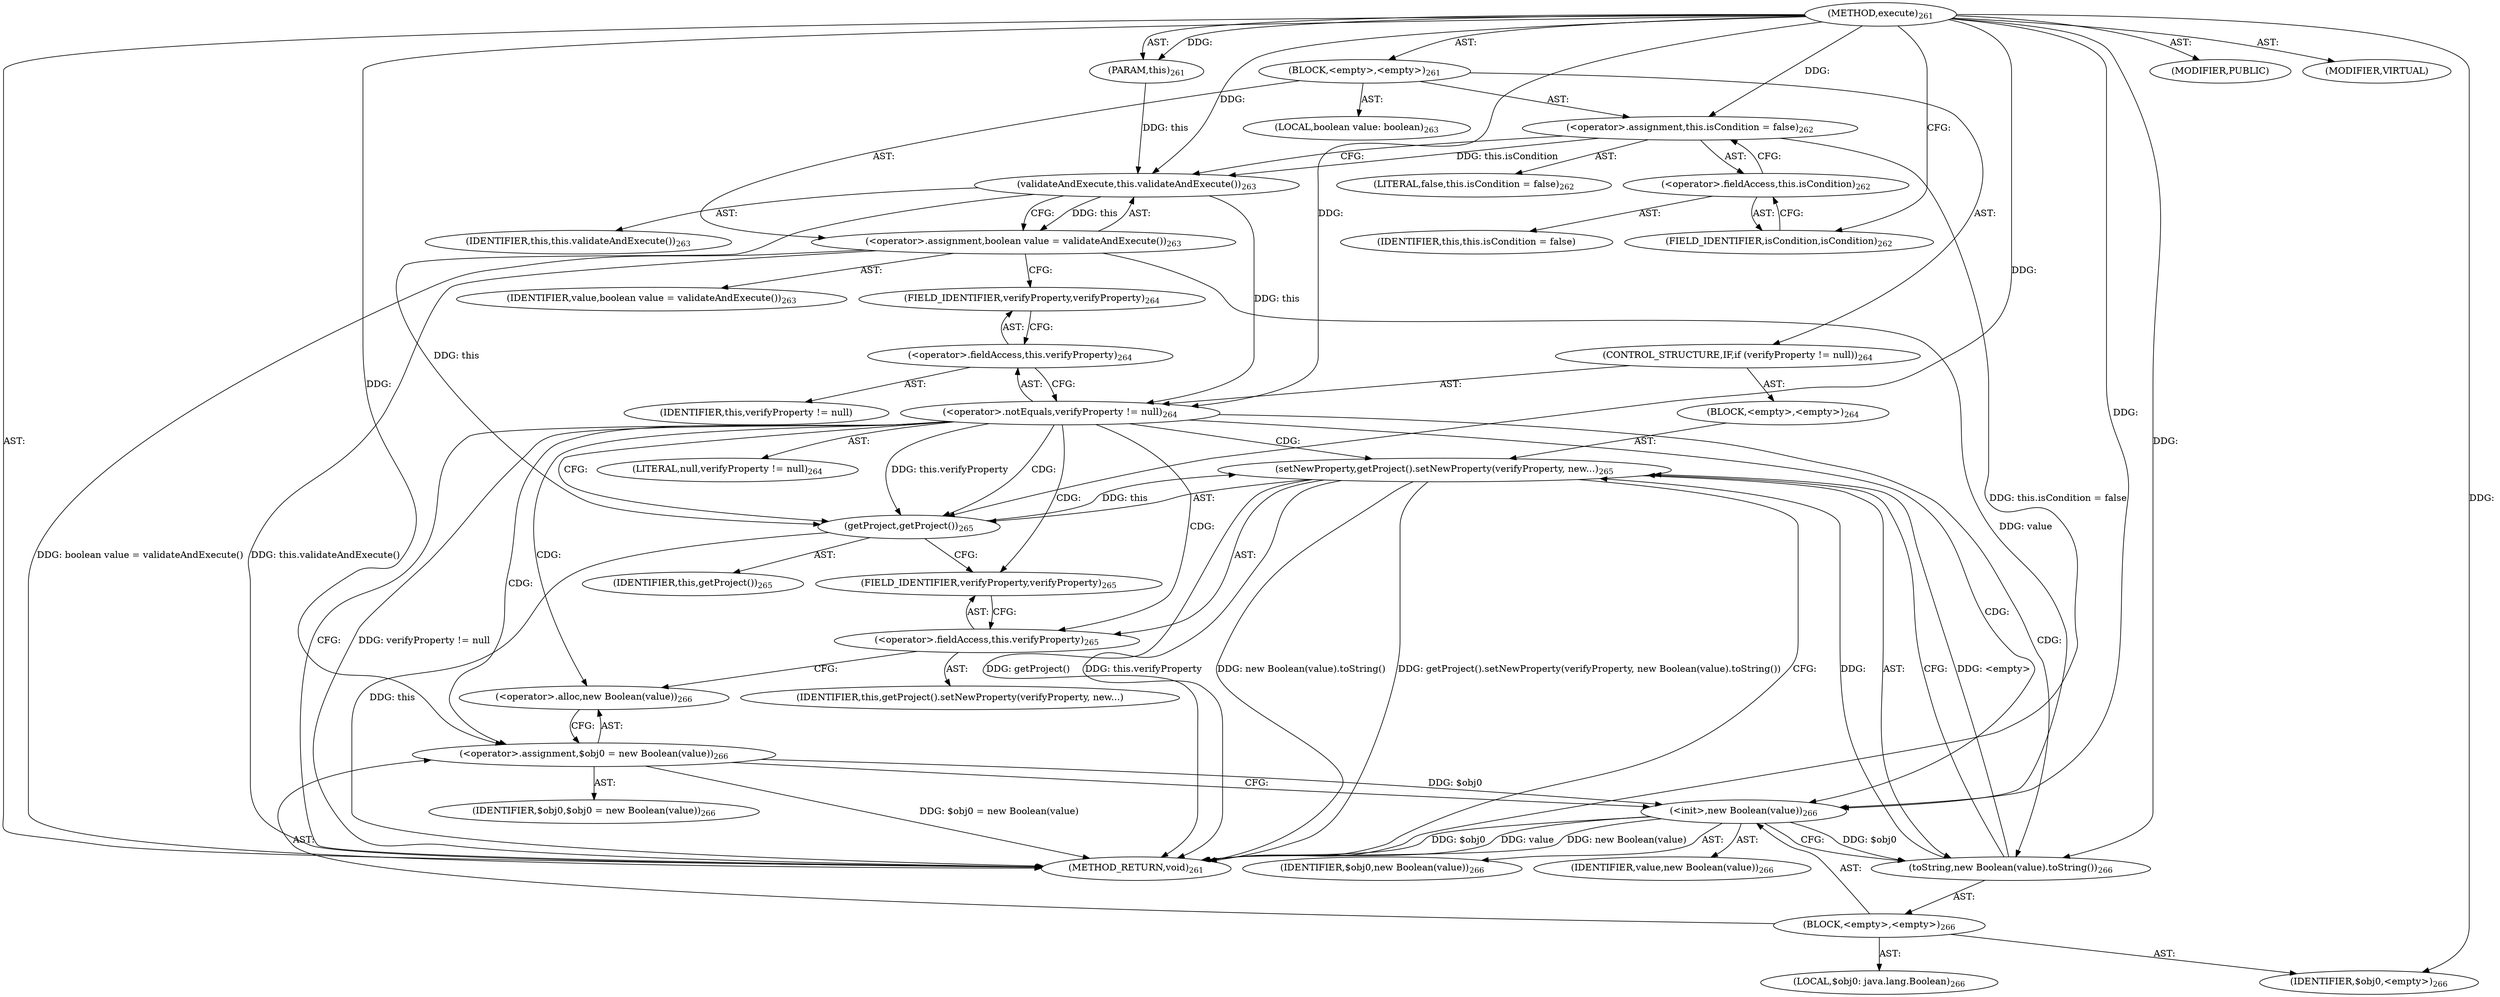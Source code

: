 digraph "execute" {  
"111669149707" [label = <(METHOD,execute)<SUB>261</SUB>> ]
"115964117002" [label = <(PARAM,this)<SUB>261</SUB>> ]
"25769803787" [label = <(BLOCK,&lt;empty&gt;,&lt;empty&gt;)<SUB>261</SUB>> ]
"30064771094" [label = <(&lt;operator&gt;.assignment,this.isCondition = false)<SUB>262</SUB>> ]
"30064771095" [label = <(&lt;operator&gt;.fieldAccess,this.isCondition)<SUB>262</SUB>> ]
"68719476780" [label = <(IDENTIFIER,this,this.isCondition = false)> ]
"55834574859" [label = <(FIELD_IDENTIFIER,isCondition,isCondition)<SUB>262</SUB>> ]
"90194313216" [label = <(LITERAL,false,this.isCondition = false)<SUB>262</SUB>> ]
"94489280512" [label = <(LOCAL,boolean value: boolean)<SUB>263</SUB>> ]
"30064771096" [label = <(&lt;operator&gt;.assignment,boolean value = validateAndExecute())<SUB>263</SUB>> ]
"68719476781" [label = <(IDENTIFIER,value,boolean value = validateAndExecute())<SUB>263</SUB>> ]
"30064771097" [label = <(validateAndExecute,this.validateAndExecute())<SUB>263</SUB>> ]
"68719476746" [label = <(IDENTIFIER,this,this.validateAndExecute())<SUB>263</SUB>> ]
"47244640256" [label = <(CONTROL_STRUCTURE,IF,if (verifyProperty != null))<SUB>264</SUB>> ]
"30064771098" [label = <(&lt;operator&gt;.notEquals,verifyProperty != null)<SUB>264</SUB>> ]
"30064771099" [label = <(&lt;operator&gt;.fieldAccess,this.verifyProperty)<SUB>264</SUB>> ]
"68719476782" [label = <(IDENTIFIER,this,verifyProperty != null)> ]
"55834574860" [label = <(FIELD_IDENTIFIER,verifyProperty,verifyProperty)<SUB>264</SUB>> ]
"90194313217" [label = <(LITERAL,null,verifyProperty != null)<SUB>264</SUB>> ]
"25769803788" [label = <(BLOCK,&lt;empty&gt;,&lt;empty&gt;)<SUB>264</SUB>> ]
"30064771100" [label = <(setNewProperty,getProject().setNewProperty(verifyProperty, new...)<SUB>265</SUB>> ]
"30064771101" [label = <(getProject,getProject())<SUB>265</SUB>> ]
"68719476747" [label = <(IDENTIFIER,this,getProject())<SUB>265</SUB>> ]
"30064771102" [label = <(&lt;operator&gt;.fieldAccess,this.verifyProperty)<SUB>265</SUB>> ]
"68719476783" [label = <(IDENTIFIER,this,getProject().setNewProperty(verifyProperty, new...)> ]
"55834574861" [label = <(FIELD_IDENTIFIER,verifyProperty,verifyProperty)<SUB>265</SUB>> ]
"30064771103" [label = <(toString,new Boolean(value).toString())<SUB>266</SUB>> ]
"25769803789" [label = <(BLOCK,&lt;empty&gt;,&lt;empty&gt;)<SUB>266</SUB>> ]
"94489280513" [label = <(LOCAL,$obj0: java.lang.Boolean)<SUB>266</SUB>> ]
"30064771104" [label = <(&lt;operator&gt;.assignment,$obj0 = new Boolean(value))<SUB>266</SUB>> ]
"68719476784" [label = <(IDENTIFIER,$obj0,$obj0 = new Boolean(value))<SUB>266</SUB>> ]
"30064771105" [label = <(&lt;operator&gt;.alloc,new Boolean(value))<SUB>266</SUB>> ]
"30064771106" [label = <(&lt;init&gt;,new Boolean(value))<SUB>266</SUB>> ]
"68719476785" [label = <(IDENTIFIER,$obj0,new Boolean(value))<SUB>266</SUB>> ]
"68719476786" [label = <(IDENTIFIER,value,new Boolean(value))<SUB>266</SUB>> ]
"68719476787" [label = <(IDENTIFIER,$obj0,&lt;empty&gt;)<SUB>266</SUB>> ]
"133143986214" [label = <(MODIFIER,PUBLIC)> ]
"133143986215" [label = <(MODIFIER,VIRTUAL)> ]
"128849018891" [label = <(METHOD_RETURN,void)<SUB>261</SUB>> ]
  "111669149707" -> "115964117002"  [ label = "AST: "] 
  "111669149707" -> "25769803787"  [ label = "AST: "] 
  "111669149707" -> "133143986214"  [ label = "AST: "] 
  "111669149707" -> "133143986215"  [ label = "AST: "] 
  "111669149707" -> "128849018891"  [ label = "AST: "] 
  "25769803787" -> "30064771094"  [ label = "AST: "] 
  "25769803787" -> "94489280512"  [ label = "AST: "] 
  "25769803787" -> "30064771096"  [ label = "AST: "] 
  "25769803787" -> "47244640256"  [ label = "AST: "] 
  "30064771094" -> "30064771095"  [ label = "AST: "] 
  "30064771094" -> "90194313216"  [ label = "AST: "] 
  "30064771095" -> "68719476780"  [ label = "AST: "] 
  "30064771095" -> "55834574859"  [ label = "AST: "] 
  "30064771096" -> "68719476781"  [ label = "AST: "] 
  "30064771096" -> "30064771097"  [ label = "AST: "] 
  "30064771097" -> "68719476746"  [ label = "AST: "] 
  "47244640256" -> "30064771098"  [ label = "AST: "] 
  "47244640256" -> "25769803788"  [ label = "AST: "] 
  "30064771098" -> "30064771099"  [ label = "AST: "] 
  "30064771098" -> "90194313217"  [ label = "AST: "] 
  "30064771099" -> "68719476782"  [ label = "AST: "] 
  "30064771099" -> "55834574860"  [ label = "AST: "] 
  "25769803788" -> "30064771100"  [ label = "AST: "] 
  "30064771100" -> "30064771101"  [ label = "AST: "] 
  "30064771100" -> "30064771102"  [ label = "AST: "] 
  "30064771100" -> "30064771103"  [ label = "AST: "] 
  "30064771101" -> "68719476747"  [ label = "AST: "] 
  "30064771102" -> "68719476783"  [ label = "AST: "] 
  "30064771102" -> "55834574861"  [ label = "AST: "] 
  "30064771103" -> "25769803789"  [ label = "AST: "] 
  "25769803789" -> "94489280513"  [ label = "AST: "] 
  "25769803789" -> "30064771104"  [ label = "AST: "] 
  "25769803789" -> "30064771106"  [ label = "AST: "] 
  "25769803789" -> "68719476787"  [ label = "AST: "] 
  "30064771104" -> "68719476784"  [ label = "AST: "] 
  "30064771104" -> "30064771105"  [ label = "AST: "] 
  "30064771106" -> "68719476785"  [ label = "AST: "] 
  "30064771106" -> "68719476786"  [ label = "AST: "] 
  "30064771094" -> "30064771097"  [ label = "CFG: "] 
  "30064771096" -> "55834574860"  [ label = "CFG: "] 
  "30064771095" -> "30064771094"  [ label = "CFG: "] 
  "30064771097" -> "30064771096"  [ label = "CFG: "] 
  "30064771098" -> "128849018891"  [ label = "CFG: "] 
  "30064771098" -> "30064771101"  [ label = "CFG: "] 
  "55834574859" -> "30064771095"  [ label = "CFG: "] 
  "30064771099" -> "30064771098"  [ label = "CFG: "] 
  "30064771100" -> "128849018891"  [ label = "CFG: "] 
  "55834574860" -> "30064771099"  [ label = "CFG: "] 
  "30064771101" -> "55834574861"  [ label = "CFG: "] 
  "30064771102" -> "30064771105"  [ label = "CFG: "] 
  "30064771103" -> "30064771100"  [ label = "CFG: "] 
  "55834574861" -> "30064771102"  [ label = "CFG: "] 
  "30064771104" -> "30064771106"  [ label = "CFG: "] 
  "30064771106" -> "30064771103"  [ label = "CFG: "] 
  "30064771105" -> "30064771104"  [ label = "CFG: "] 
  "111669149707" -> "55834574859"  [ label = "CFG: "] 
  "30064771094" -> "128849018891"  [ label = "DDG: this.isCondition = false"] 
  "30064771096" -> "128849018891"  [ label = "DDG: this.validateAndExecute()"] 
  "30064771096" -> "128849018891"  [ label = "DDG: boolean value = validateAndExecute()"] 
  "30064771098" -> "128849018891"  [ label = "DDG: verifyProperty != null"] 
  "30064771101" -> "128849018891"  [ label = "DDG: this"] 
  "30064771100" -> "128849018891"  [ label = "DDG: getProject()"] 
  "30064771100" -> "128849018891"  [ label = "DDG: this.verifyProperty"] 
  "30064771104" -> "128849018891"  [ label = "DDG: $obj0 = new Boolean(value)"] 
  "30064771106" -> "128849018891"  [ label = "DDG: $obj0"] 
  "30064771106" -> "128849018891"  [ label = "DDG: value"] 
  "30064771106" -> "128849018891"  [ label = "DDG: new Boolean(value)"] 
  "30064771100" -> "128849018891"  [ label = "DDG: new Boolean(value).toString()"] 
  "30064771100" -> "128849018891"  [ label = "DDG: getProject().setNewProperty(verifyProperty, new Boolean(value).toString())"] 
  "111669149707" -> "115964117002"  [ label = "DDG: "] 
  "111669149707" -> "30064771094"  [ label = "DDG: "] 
  "30064771097" -> "30064771096"  [ label = "DDG: this"] 
  "115964117002" -> "30064771097"  [ label = "DDG: this"] 
  "30064771094" -> "30064771097"  [ label = "DDG: this.isCondition"] 
  "111669149707" -> "30064771097"  [ label = "DDG: "] 
  "30064771097" -> "30064771098"  [ label = "DDG: this"] 
  "111669149707" -> "30064771098"  [ label = "DDG: "] 
  "30064771101" -> "30064771100"  [ label = "DDG: this"] 
  "30064771103" -> "30064771100"  [ label = "DDG: &lt;empty&gt;"] 
  "30064771103" -> "30064771100"  [ label = "DDG: "] 
  "30064771097" -> "30064771101"  [ label = "DDG: this"] 
  "30064771098" -> "30064771101"  [ label = "DDG: this.verifyProperty"] 
  "111669149707" -> "30064771101"  [ label = "DDG: "] 
  "30064771106" -> "30064771103"  [ label = "DDG: $obj0"] 
  "111669149707" -> "30064771103"  [ label = "DDG: "] 
  "111669149707" -> "30064771104"  [ label = "DDG: "] 
  "111669149707" -> "68719476787"  [ label = "DDG: "] 
  "30064771104" -> "30064771106"  [ label = "DDG: $obj0"] 
  "111669149707" -> "30064771106"  [ label = "DDG: "] 
  "30064771096" -> "30064771106"  [ label = "DDG: value"] 
  "30064771098" -> "30064771100"  [ label = "CDG: "] 
  "30064771098" -> "30064771101"  [ label = "CDG: "] 
  "30064771098" -> "30064771102"  [ label = "CDG: "] 
  "30064771098" -> "30064771103"  [ label = "CDG: "] 
  "30064771098" -> "55834574861"  [ label = "CDG: "] 
  "30064771098" -> "30064771104"  [ label = "CDG: "] 
  "30064771098" -> "30064771105"  [ label = "CDG: "] 
  "30064771098" -> "30064771106"  [ label = "CDG: "] 
}
